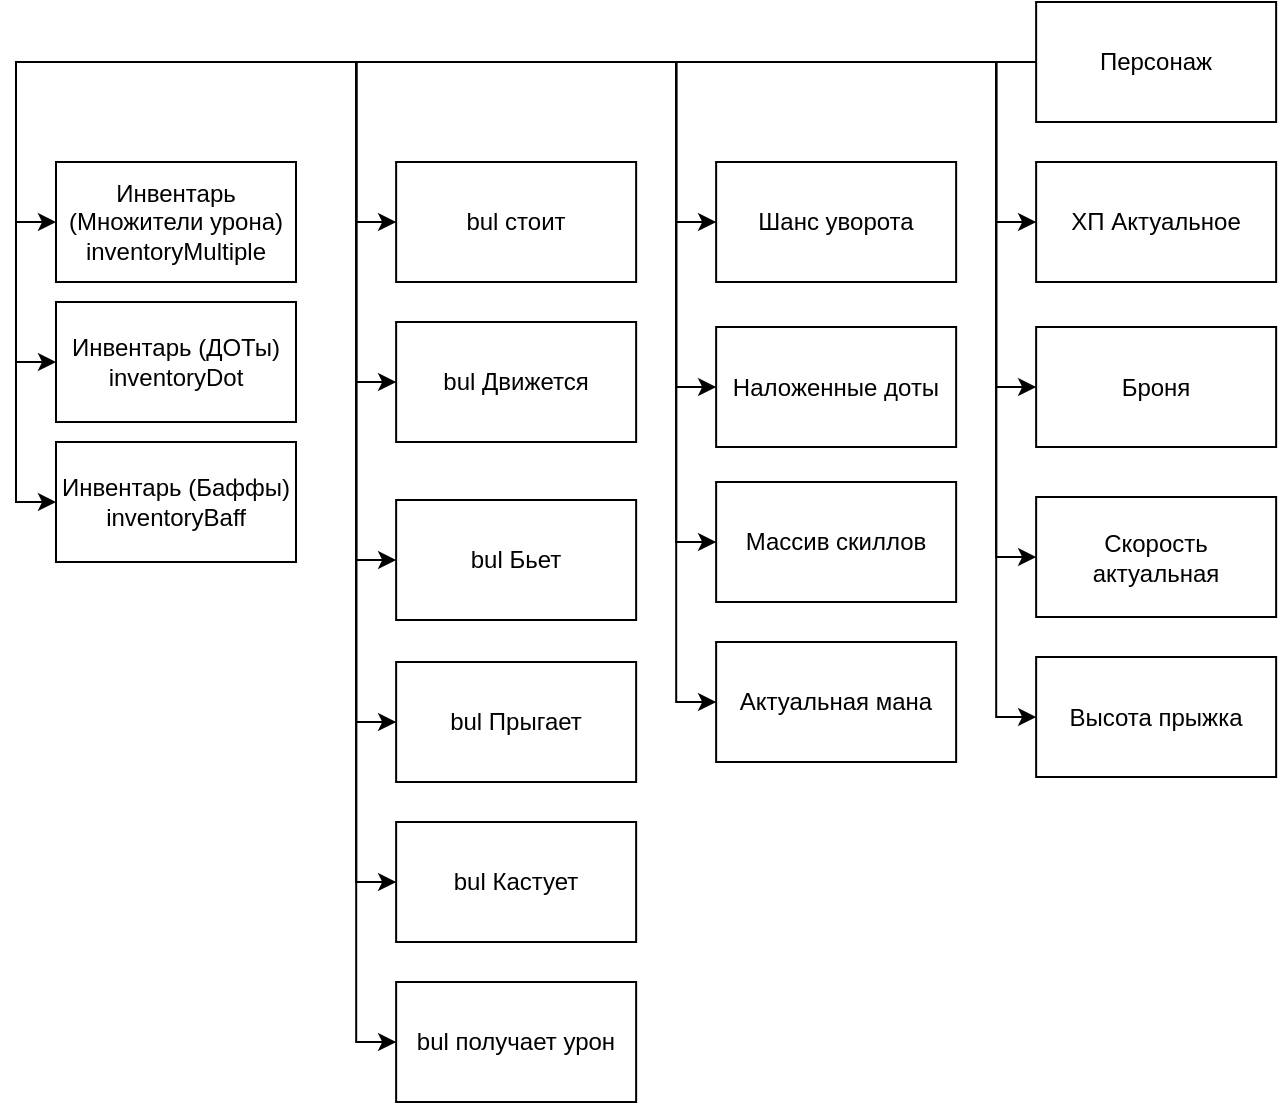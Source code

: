 <mxfile version="22.1.16" type="device">
  <diagram name="Страница — 1" id="x3ASPkyUIjZy-x1FBZUD">
    <mxGraphModel dx="408" dy="-5105" grid="1" gridSize="10" guides="1" tooltips="1" connect="1" arrows="1" fold="1" page="1" pageScale="1" pageWidth="827" pageHeight="1169" math="0" shadow="0">
      <root>
        <mxCell id="0" />
        <mxCell id="1" parent="0" />
        <mxCell id="8_T74Xt0qUnq9rnjdWRC-165" value="" style="group" vertex="1" connectable="0" parent="1">
          <mxGeometry x="920.0" y="6400" width="610.07" height="550" as="geometry" />
        </mxCell>
        <mxCell id="8_T74Xt0qUnq9rnjdWRC-166" value="Шанс уворота" style="rounded=0;whiteSpace=wrap;html=1;" vertex="1" parent="8_T74Xt0qUnq9rnjdWRC-165">
          <mxGeometry x="330.07" y="80" width="120" height="60" as="geometry" />
        </mxCell>
        <mxCell id="8_T74Xt0qUnq9rnjdWRC-167" style="edgeStyle=orthogonalEdgeStyle;rounded=0;orthogonalLoop=1;jettySize=auto;html=1;exitX=0;exitY=0.5;exitDx=0;exitDy=0;entryX=0;entryY=0.5;entryDx=0;entryDy=0;" edge="1" parent="8_T74Xt0qUnq9rnjdWRC-165" source="8_T74Xt0qUnq9rnjdWRC-168" target="8_T74Xt0qUnq9rnjdWRC-166">
          <mxGeometry relative="1" as="geometry" />
        </mxCell>
        <mxCell id="8_T74Xt0qUnq9rnjdWRC-168" value="Персонаж" style="rounded=0;whiteSpace=wrap;html=1;" vertex="1" parent="8_T74Xt0qUnq9rnjdWRC-165">
          <mxGeometry x="490.07" width="120" height="60" as="geometry" />
        </mxCell>
        <mxCell id="8_T74Xt0qUnq9rnjdWRC-169" value="ХП Актуальное" style="rounded=0;whiteSpace=wrap;html=1;" vertex="1" parent="8_T74Xt0qUnq9rnjdWRC-165">
          <mxGeometry x="490.07" y="80" width="120" height="60" as="geometry" />
        </mxCell>
        <mxCell id="8_T74Xt0qUnq9rnjdWRC-170" style="edgeStyle=orthogonalEdgeStyle;rounded=0;orthogonalLoop=1;jettySize=auto;html=1;exitX=0;exitY=0.5;exitDx=0;exitDy=0;entryX=0;entryY=0.5;entryDx=0;entryDy=0;" edge="1" parent="8_T74Xt0qUnq9rnjdWRC-165" source="8_T74Xt0qUnq9rnjdWRC-168" target="8_T74Xt0qUnq9rnjdWRC-169">
          <mxGeometry relative="1" as="geometry" />
        </mxCell>
        <mxCell id="8_T74Xt0qUnq9rnjdWRC-171" value="Броня" style="rounded=0;whiteSpace=wrap;html=1;" vertex="1" parent="8_T74Xt0qUnq9rnjdWRC-165">
          <mxGeometry x="490.07" y="162.5" width="120" height="60" as="geometry" />
        </mxCell>
        <mxCell id="8_T74Xt0qUnq9rnjdWRC-172" style="edgeStyle=orthogonalEdgeStyle;rounded=0;orthogonalLoop=1;jettySize=auto;html=1;exitX=0;exitY=0.5;exitDx=0;exitDy=0;entryX=0;entryY=0.5;entryDx=0;entryDy=0;" edge="1" parent="8_T74Xt0qUnq9rnjdWRC-165" source="8_T74Xt0qUnq9rnjdWRC-168" target="8_T74Xt0qUnq9rnjdWRC-171">
          <mxGeometry relative="1" as="geometry" />
        </mxCell>
        <mxCell id="8_T74Xt0qUnq9rnjdWRC-173" value="Скорость актуальная" style="rounded=0;whiteSpace=wrap;html=1;" vertex="1" parent="8_T74Xt0qUnq9rnjdWRC-165">
          <mxGeometry x="490.07" y="247.5" width="120" height="60" as="geometry" />
        </mxCell>
        <mxCell id="8_T74Xt0qUnq9rnjdWRC-174" style="edgeStyle=orthogonalEdgeStyle;rounded=0;orthogonalLoop=1;jettySize=auto;html=1;exitX=0;exitY=0.5;exitDx=0;exitDy=0;entryX=0;entryY=0.5;entryDx=0;entryDy=0;" edge="1" parent="8_T74Xt0qUnq9rnjdWRC-165" source="8_T74Xt0qUnq9rnjdWRC-168" target="8_T74Xt0qUnq9rnjdWRC-173">
          <mxGeometry relative="1" as="geometry" />
        </mxCell>
        <mxCell id="8_T74Xt0qUnq9rnjdWRC-175" value="Высота прыжка" style="rounded=0;whiteSpace=wrap;html=1;" vertex="1" parent="8_T74Xt0qUnq9rnjdWRC-165">
          <mxGeometry x="490.07" y="327.5" width="120" height="60" as="geometry" />
        </mxCell>
        <mxCell id="8_T74Xt0qUnq9rnjdWRC-176" style="edgeStyle=orthogonalEdgeStyle;rounded=0;orthogonalLoop=1;jettySize=auto;html=1;exitX=0;exitY=0.5;exitDx=0;exitDy=0;entryX=0;entryY=0.5;entryDx=0;entryDy=0;" edge="1" parent="8_T74Xt0qUnq9rnjdWRC-165" source="8_T74Xt0qUnq9rnjdWRC-168" target="8_T74Xt0qUnq9rnjdWRC-175">
          <mxGeometry relative="1" as="geometry" />
        </mxCell>
        <mxCell id="8_T74Xt0qUnq9rnjdWRC-177" value="Актуальная мана" style="rounded=0;whiteSpace=wrap;html=1;" vertex="1" parent="8_T74Xt0qUnq9rnjdWRC-165">
          <mxGeometry x="330.07" y="320" width="120" height="60" as="geometry" />
        </mxCell>
        <mxCell id="8_T74Xt0qUnq9rnjdWRC-178" style="edgeStyle=orthogonalEdgeStyle;rounded=0;orthogonalLoop=1;jettySize=auto;html=1;exitX=0;exitY=0.5;exitDx=0;exitDy=0;entryX=0;entryY=0.5;entryDx=0;entryDy=0;" edge="1" parent="8_T74Xt0qUnq9rnjdWRC-165" source="8_T74Xt0qUnq9rnjdWRC-168" target="8_T74Xt0qUnq9rnjdWRC-177">
          <mxGeometry relative="1" as="geometry" />
        </mxCell>
        <mxCell id="8_T74Xt0qUnq9rnjdWRC-179" value="Массив скиллов" style="rounded=0;whiteSpace=wrap;html=1;" vertex="1" parent="8_T74Xt0qUnq9rnjdWRC-165">
          <mxGeometry x="330.07" y="240" width="120" height="60" as="geometry" />
        </mxCell>
        <mxCell id="8_T74Xt0qUnq9rnjdWRC-180" style="edgeStyle=orthogonalEdgeStyle;rounded=0;orthogonalLoop=1;jettySize=auto;html=1;exitX=0;exitY=0.5;exitDx=0;exitDy=0;entryX=0;entryY=0.5;entryDx=0;entryDy=0;" edge="1" parent="8_T74Xt0qUnq9rnjdWRC-165" source="8_T74Xt0qUnq9rnjdWRC-168" target="8_T74Xt0qUnq9rnjdWRC-179">
          <mxGeometry relative="1" as="geometry" />
        </mxCell>
        <mxCell id="8_T74Xt0qUnq9rnjdWRC-181" value="Инвентарь (Множители урона)&lt;br&gt;inventoryMultiple" style="rounded=0;whiteSpace=wrap;html=1;" vertex="1" parent="8_T74Xt0qUnq9rnjdWRC-165">
          <mxGeometry y="80" width="120" height="60" as="geometry" />
        </mxCell>
        <mxCell id="8_T74Xt0qUnq9rnjdWRC-182" style="edgeStyle=orthogonalEdgeStyle;rounded=0;orthogonalLoop=1;jettySize=auto;html=1;exitX=0;exitY=0.5;exitDx=0;exitDy=0;entryX=0;entryY=0.5;entryDx=0;entryDy=0;" edge="1" parent="8_T74Xt0qUnq9rnjdWRC-165" source="8_T74Xt0qUnq9rnjdWRC-168" target="8_T74Xt0qUnq9rnjdWRC-181">
          <mxGeometry relative="1" as="geometry" />
        </mxCell>
        <mxCell id="8_T74Xt0qUnq9rnjdWRC-183" value="Наложенные доты" style="rounded=0;whiteSpace=wrap;html=1;" vertex="1" parent="8_T74Xt0qUnq9rnjdWRC-165">
          <mxGeometry x="330.07" y="162.5" width="120" height="60" as="geometry" />
        </mxCell>
        <mxCell id="8_T74Xt0qUnq9rnjdWRC-184" style="edgeStyle=orthogonalEdgeStyle;rounded=0;orthogonalLoop=1;jettySize=auto;html=1;exitX=0;exitY=0.5;exitDx=0;exitDy=0;entryX=0;entryY=0.5;entryDx=0;entryDy=0;" edge="1" parent="8_T74Xt0qUnq9rnjdWRC-165" source="8_T74Xt0qUnq9rnjdWRC-168" target="8_T74Xt0qUnq9rnjdWRC-183">
          <mxGeometry relative="1" as="geometry" />
        </mxCell>
        <mxCell id="8_T74Xt0qUnq9rnjdWRC-185" value="bul стоит" style="rounded=0;whiteSpace=wrap;html=1;" vertex="1" parent="8_T74Xt0qUnq9rnjdWRC-165">
          <mxGeometry x="170.07" y="80" width="120" height="60" as="geometry" />
        </mxCell>
        <mxCell id="8_T74Xt0qUnq9rnjdWRC-186" style="edgeStyle=orthogonalEdgeStyle;rounded=0;orthogonalLoop=1;jettySize=auto;html=1;exitX=0;exitY=0.5;exitDx=0;exitDy=0;entryX=0;entryY=0.5;entryDx=0;entryDy=0;" edge="1" parent="8_T74Xt0qUnq9rnjdWRC-165" source="8_T74Xt0qUnq9rnjdWRC-168" target="8_T74Xt0qUnq9rnjdWRC-185">
          <mxGeometry relative="1" as="geometry" />
        </mxCell>
        <mxCell id="8_T74Xt0qUnq9rnjdWRC-187" value="bul Движется" style="rounded=0;whiteSpace=wrap;html=1;" vertex="1" parent="8_T74Xt0qUnq9rnjdWRC-165">
          <mxGeometry x="170.07" y="160" width="120" height="60" as="geometry" />
        </mxCell>
        <mxCell id="8_T74Xt0qUnq9rnjdWRC-188" value="bul Бьет" style="rounded=0;whiteSpace=wrap;html=1;" vertex="1" parent="8_T74Xt0qUnq9rnjdWRC-165">
          <mxGeometry x="170.07" y="249" width="120" height="60" as="geometry" />
        </mxCell>
        <mxCell id="8_T74Xt0qUnq9rnjdWRC-189" value="bul Прыгает" style="rounded=0;whiteSpace=wrap;html=1;" vertex="1" parent="8_T74Xt0qUnq9rnjdWRC-165">
          <mxGeometry x="170.07" y="330" width="120" height="60" as="geometry" />
        </mxCell>
        <mxCell id="8_T74Xt0qUnq9rnjdWRC-190" value="bul Кастует" style="rounded=0;whiteSpace=wrap;html=1;" vertex="1" parent="8_T74Xt0qUnq9rnjdWRC-165">
          <mxGeometry x="170.07" y="410" width="120" height="60" as="geometry" />
        </mxCell>
        <mxCell id="8_T74Xt0qUnq9rnjdWRC-191" value="bul получает урон" style="rounded=0;whiteSpace=wrap;html=1;" vertex="1" parent="8_T74Xt0qUnq9rnjdWRC-165">
          <mxGeometry x="170.07" y="490" width="120" height="60" as="geometry" />
        </mxCell>
        <mxCell id="8_T74Xt0qUnq9rnjdWRC-192" value="Инвентарь (ДОТы)&lt;br&gt;inventoryDot" style="rounded=0;whiteSpace=wrap;html=1;" vertex="1" parent="8_T74Xt0qUnq9rnjdWRC-165">
          <mxGeometry y="150" width="120" height="60" as="geometry" />
        </mxCell>
        <mxCell id="8_T74Xt0qUnq9rnjdWRC-193" value="Инвентарь (Баффы)&lt;br&gt;inventoryBaff" style="rounded=0;whiteSpace=wrap;html=1;" vertex="1" parent="8_T74Xt0qUnq9rnjdWRC-165">
          <mxGeometry y="220" width="120" height="60" as="geometry" />
        </mxCell>
        <mxCell id="8_T74Xt0qUnq9rnjdWRC-194" style="edgeStyle=orthogonalEdgeStyle;rounded=0;orthogonalLoop=1;jettySize=auto;html=1;exitX=0;exitY=0.5;exitDx=0;exitDy=0;entryX=0;entryY=0.5;entryDx=0;entryDy=0;" edge="1" parent="8_T74Xt0qUnq9rnjdWRC-165" source="8_T74Xt0qUnq9rnjdWRC-168" target="8_T74Xt0qUnq9rnjdWRC-187">
          <mxGeometry relative="1" as="geometry" />
        </mxCell>
        <mxCell id="8_T74Xt0qUnq9rnjdWRC-195" style="edgeStyle=orthogonalEdgeStyle;rounded=0;orthogonalLoop=1;jettySize=auto;html=1;exitX=0;exitY=0.5;exitDx=0;exitDy=0;entryX=0;entryY=0.5;entryDx=0;entryDy=0;" edge="1" parent="8_T74Xt0qUnq9rnjdWRC-165" source="8_T74Xt0qUnq9rnjdWRC-168" target="8_T74Xt0qUnq9rnjdWRC-188">
          <mxGeometry relative="1" as="geometry" />
        </mxCell>
        <mxCell id="8_T74Xt0qUnq9rnjdWRC-196" style="edgeStyle=orthogonalEdgeStyle;rounded=0;orthogonalLoop=1;jettySize=auto;html=1;exitX=0;exitY=0.5;exitDx=0;exitDy=0;entryX=0;entryY=0.5;entryDx=0;entryDy=0;" edge="1" parent="8_T74Xt0qUnq9rnjdWRC-165" source="8_T74Xt0qUnq9rnjdWRC-168" target="8_T74Xt0qUnq9rnjdWRC-189">
          <mxGeometry relative="1" as="geometry" />
        </mxCell>
        <mxCell id="8_T74Xt0qUnq9rnjdWRC-197" style="edgeStyle=orthogonalEdgeStyle;rounded=0;orthogonalLoop=1;jettySize=auto;html=1;exitX=0;exitY=0.5;exitDx=0;exitDy=0;entryX=0;entryY=0.5;entryDx=0;entryDy=0;" edge="1" parent="8_T74Xt0qUnq9rnjdWRC-165" source="8_T74Xt0qUnq9rnjdWRC-168" target="8_T74Xt0qUnq9rnjdWRC-190">
          <mxGeometry relative="1" as="geometry" />
        </mxCell>
        <mxCell id="8_T74Xt0qUnq9rnjdWRC-198" style="edgeStyle=orthogonalEdgeStyle;rounded=0;orthogonalLoop=1;jettySize=auto;html=1;exitX=0;exitY=0.5;exitDx=0;exitDy=0;entryX=0;entryY=0.5;entryDx=0;entryDy=0;" edge="1" parent="8_T74Xt0qUnq9rnjdWRC-165" source="8_T74Xt0qUnq9rnjdWRC-168" target="8_T74Xt0qUnq9rnjdWRC-191">
          <mxGeometry relative="1" as="geometry" />
        </mxCell>
        <mxCell id="8_T74Xt0qUnq9rnjdWRC-199" style="edgeStyle=orthogonalEdgeStyle;rounded=0;orthogonalLoop=1;jettySize=auto;html=1;exitX=0;exitY=0.5;exitDx=0;exitDy=0;entryX=0;entryY=0.5;entryDx=0;entryDy=0;" edge="1" parent="8_T74Xt0qUnq9rnjdWRC-165" source="8_T74Xt0qUnq9rnjdWRC-168" target="8_T74Xt0qUnq9rnjdWRC-192">
          <mxGeometry relative="1" as="geometry" />
        </mxCell>
        <mxCell id="8_T74Xt0qUnq9rnjdWRC-200" style="edgeStyle=orthogonalEdgeStyle;rounded=0;orthogonalLoop=1;jettySize=auto;html=1;exitX=0;exitY=0.5;exitDx=0;exitDy=0;entryX=0;entryY=0.5;entryDx=0;entryDy=0;" edge="1" parent="8_T74Xt0qUnq9rnjdWRC-165" source="8_T74Xt0qUnq9rnjdWRC-168" target="8_T74Xt0qUnq9rnjdWRC-193">
          <mxGeometry relative="1" as="geometry" />
        </mxCell>
      </root>
    </mxGraphModel>
  </diagram>
</mxfile>

